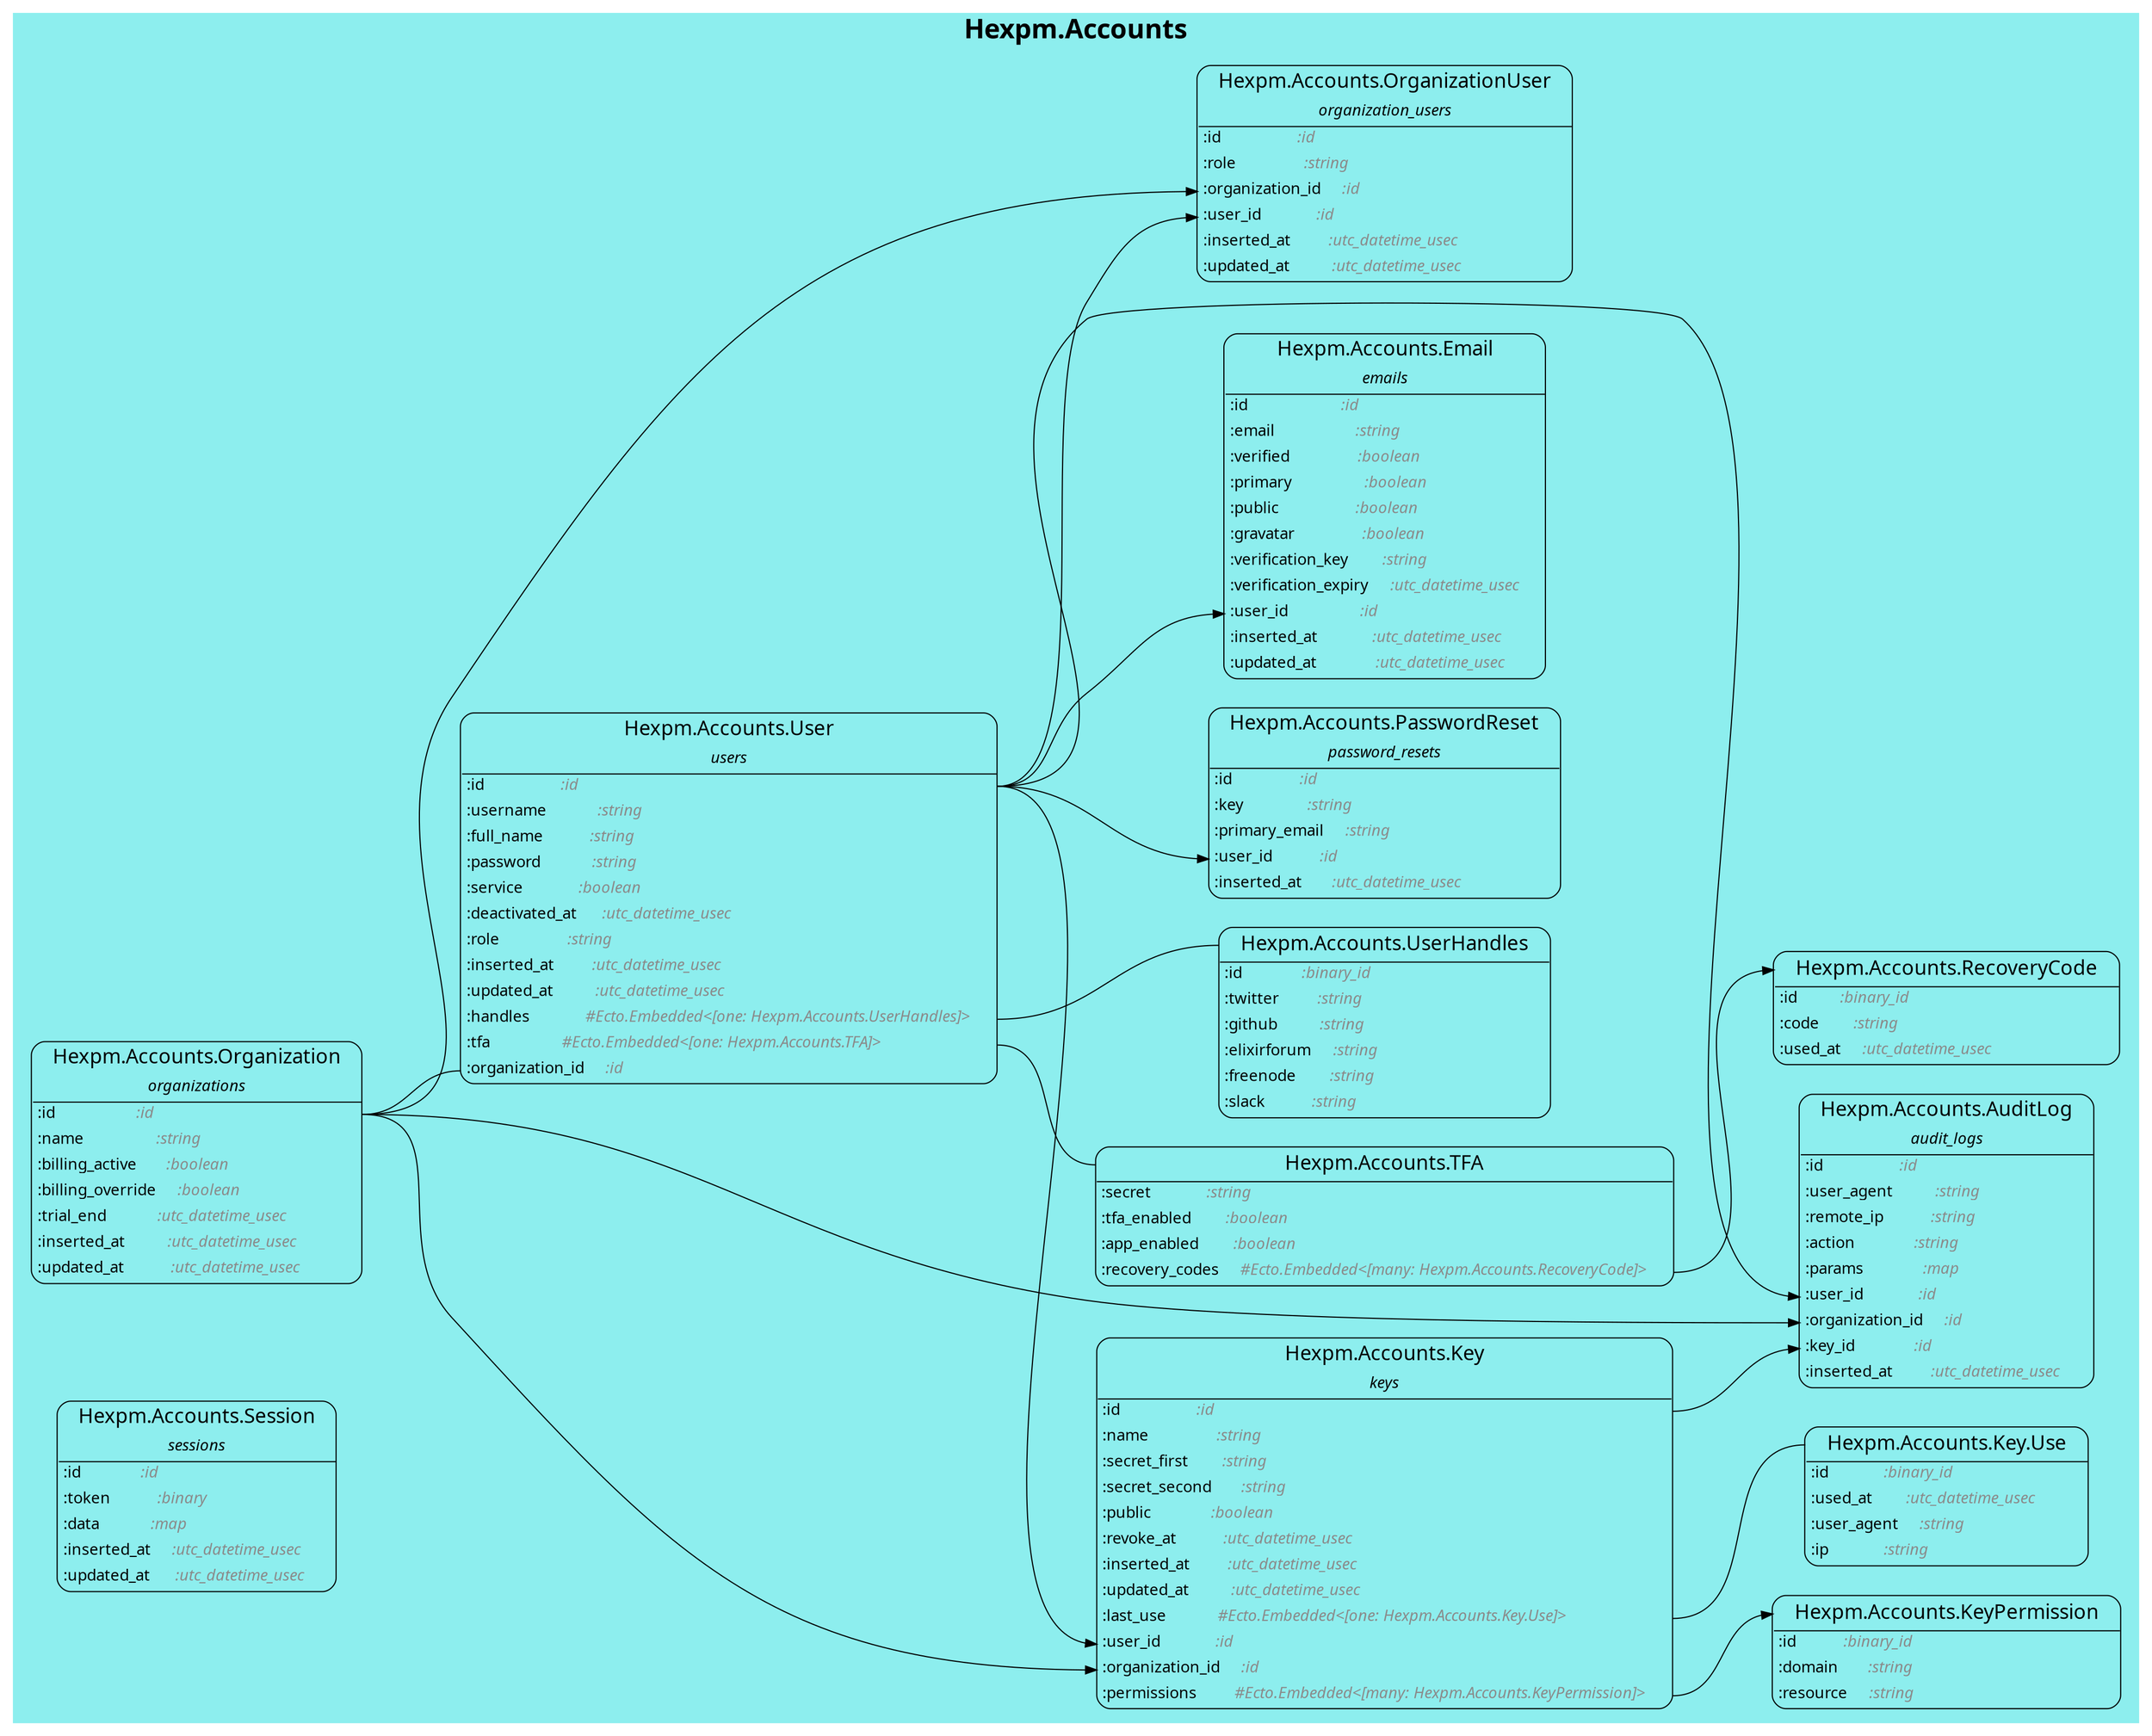 digraph {
  ranksep=1.0; rankdir=LR;
  node [shape = none, fontname="Roboto Mono"];
  
  subgraph "cluster_Hexpm.Accounts" {
    style=filled
    fontname="Roboto Mono"
    color = "#8deeee"
    label = <<font point-size='24'><b>Hexpm.Accounts</b></font>>
    "Hexpm.Accounts.AuditLog" [label= <<table align='left' border='1' style='rounded' cellspacing='0' cellpadding='4' cellborder='0'><tr><td port='header@schema_module'><font point-size='18'>   Hexpm.Accounts.AuditLog   </font></td></tr><tr><td border='1' sides='b' colspan='2'><font point-size='14'><i>audit_logs</i></font></td></tr><tr><td align='left' port='field@id'>:id                  <i><font color='gray54'>:id                    </font></i></td></tr><tr><td align='left' port='field@user_agent'>:user_agent          <i><font color='gray54'>:string                </font></i></td></tr><tr><td align='left' port='field@remote_ip'>:remote_ip           <i><font color='gray54'>:string                </font></i></td></tr><tr><td align='left' port='field@action'>:action              <i><font color='gray54'>:string                </font></i></td></tr><tr><td align='left' port='field@params'>:params              <i><font color='gray54'>:map                   </font></i></td></tr><tr><td align='left' port='field@user_id'>:user_id             <i><font color='gray54'>:id                    </font></i></td></tr><tr><td align='left' port='field@organization_id'>:organization_id     <i><font color='gray54'>:id                    </font></i></td></tr><tr><td align='left' port='field@key_id'>:key_id              <i><font color='gray54'>:id                    </font></i></td></tr><tr><td align='left' port='field@inserted_at'>:inserted_at         <i><font color='gray54'>:utc_datetime_usec     </font></i></td></tr></table>>]
  "Hexpm.Accounts.Email" [label= <<table align='left' border='1' style='rounded' cellspacing='0' cellpadding='4' cellborder='0'><tr><td port='header@schema_module'><font point-size='18'>   Hexpm.Accounts.Email   </font></td></tr><tr><td border='1' sides='b' colspan='2'><font point-size='14'><i>emails</i></font></td></tr><tr><td align='left' port='field@id'>:id                      <i><font color='gray54'>:id                    </font></i></td></tr><tr><td align='left' port='field@email'>:email                   <i><font color='gray54'>:string                </font></i></td></tr><tr><td align='left' port='field@verified'>:verified                <i><font color='gray54'>:boolean               </font></i></td></tr><tr><td align='left' port='field@primary'>:primary                 <i><font color='gray54'>:boolean               </font></i></td></tr><tr><td align='left' port='field@public'>:public                  <i><font color='gray54'>:boolean               </font></i></td></tr><tr><td align='left' port='field@gravatar'>:gravatar                <i><font color='gray54'>:boolean               </font></i></td></tr><tr><td align='left' port='field@verification_key'>:verification_key        <i><font color='gray54'>:string                </font></i></td></tr><tr><td align='left' port='field@verification_expiry'>:verification_expiry     <i><font color='gray54'>:utc_datetime_usec     </font></i></td></tr><tr><td align='left' port='field@user_id'>:user_id                 <i><font color='gray54'>:id                    </font></i></td></tr><tr><td align='left' port='field@inserted_at'>:inserted_at             <i><font color='gray54'>:utc_datetime_usec     </font></i></td></tr><tr><td align='left' port='field@updated_at'>:updated_at              <i><font color='gray54'>:utc_datetime_usec     </font></i></td></tr></table>>]
  "Hexpm.Accounts.Key" [label= <<table align='left' border='1' style='rounded' cellspacing='0' cellpadding='4' cellborder='0'><tr><td port='header@schema_module'><font point-size='18'>   Hexpm.Accounts.Key   </font></td></tr><tr><td border='1' sides='b' colspan='2'><font point-size='14'><i>keys</i></font></td></tr><tr><td align='left' port='field@id'>:id                  <i><font color='gray54'>:id                                                      </font></i></td></tr><tr><td align='left' port='field@name'>:name                <i><font color='gray54'>:string                                                  </font></i></td></tr><tr><td align='left' port='field@secret_first'>:secret_first        <i><font color='gray54'>:string                                                  </font></i></td></tr><tr><td align='left' port='field@secret_second'>:secret_second       <i><font color='gray54'>:string                                                  </font></i></td></tr><tr><td align='left' port='field@public'>:public              <i><font color='gray54'>:boolean                                                 </font></i></td></tr><tr><td align='left' port='field@revoke_at'>:revoke_at           <i><font color='gray54'>:utc_datetime_usec                                       </font></i></td></tr><tr><td align='left' port='field@inserted_at'>:inserted_at         <i><font color='gray54'>:utc_datetime_usec                                       </font></i></td></tr><tr><td align='left' port='field@updated_at'>:updated_at          <i><font color='gray54'>:utc_datetime_usec                                       </font></i></td></tr><tr><td align='left' port='field@last_use'>:last_use            <i><font color='gray54'>#Ecto.Embedded&lt;[one: Hexpm.Accounts.Key.Use]&gt;            </font></i></td></tr><tr><td align='left' port='field@user_id'>:user_id             <i><font color='gray54'>:id                                                      </font></i></td></tr><tr><td align='left' port='field@organization_id'>:organization_id     <i><font color='gray54'>:id                                                      </font></i></td></tr><tr><td align='left' port='field@permissions'>:permissions         <i><font color='gray54'>#Ecto.Embedded&lt;[many: Hexpm.Accounts.KeyPermission]&gt;     </font></i></td></tr></table>>]
  "Hexpm.Accounts.Key.Use" [label= <<table align='left' border='1' style='rounded' cellspacing='0' cellpadding='4' cellborder='0'><tr><td border='1' sides='b' colspan='2' port='header@schema_module'><font point-size='18'>   Hexpm.Accounts.Key.Use   </font></td></tr><tr><td align='left' port='field@id'>:id             <i><font color='gray54'>:binary_id             </font></i></td></tr><tr><td align='left' port='field@used_at'>:used_at        <i><font color='gray54'>:utc_datetime_usec     </font></i></td></tr><tr><td align='left' port='field@user_agent'>:user_agent     <i><font color='gray54'>:string                </font></i></td></tr><tr><td align='left' port='field@ip'>:ip             <i><font color='gray54'>:string                </font></i></td></tr></table>>]
  "Hexpm.Accounts.KeyPermission" [label= <<table align='left' border='1' style='rounded' cellspacing='0' cellpadding='4' cellborder='0'><tr><td border='1' sides='b' colspan='2' port='header@schema_module'><font point-size='18'>   Hexpm.Accounts.KeyPermission   </font></td></tr><tr><td align='left' port='field@id'>:id           <i><font color='gray54'>:binary_id     </font></i></td></tr><tr><td align='left' port='field@domain'>:domain       <i><font color='gray54'>:string        </font></i></td></tr><tr><td align='left' port='field@resource'>:resource     <i><font color='gray54'>:string        </font></i></td></tr></table>>]
  "Hexpm.Accounts.Organization" [label= <<table align='left' border='1' style='rounded' cellspacing='0' cellpadding='4' cellborder='0'><tr><td port='header@schema_module'><font point-size='18'>   Hexpm.Accounts.Organization   </font></td></tr><tr><td border='1' sides='b' colspan='2'><font point-size='14'><i>organizations</i></font></td></tr><tr><td align='left' port='field@id'>:id                   <i><font color='gray54'>:id                    </font></i></td></tr><tr><td align='left' port='field@name'>:name                 <i><font color='gray54'>:string                </font></i></td></tr><tr><td align='left' port='field@billing_active'>:billing_active       <i><font color='gray54'>:boolean               </font></i></td></tr><tr><td align='left' port='field@billing_override'>:billing_override     <i><font color='gray54'>:boolean               </font></i></td></tr><tr><td align='left' port='field@trial_end'>:trial_end            <i><font color='gray54'>:utc_datetime_usec     </font></i></td></tr><tr><td align='left' port='field@inserted_at'>:inserted_at          <i><font color='gray54'>:utc_datetime_usec     </font></i></td></tr><tr><td align='left' port='field@updated_at'>:updated_at           <i><font color='gray54'>:utc_datetime_usec     </font></i></td></tr></table>>]
  "Hexpm.Accounts.OrganizationUser" [label= <<table align='left' border='1' style='rounded' cellspacing='0' cellpadding='4' cellborder='0'><tr><td port='header@schema_module'><font point-size='18'>   Hexpm.Accounts.OrganizationUser   </font></td></tr><tr><td border='1' sides='b' colspan='2'><font point-size='14'><i>organization_users</i></font></td></tr><tr><td align='left' port='field@id'>:id                  <i><font color='gray54'>:id                    </font></i></td></tr><tr><td align='left' port='field@role'>:role                <i><font color='gray54'>:string                </font></i></td></tr><tr><td align='left' port='field@organization_id'>:organization_id     <i><font color='gray54'>:id                    </font></i></td></tr><tr><td align='left' port='field@user_id'>:user_id             <i><font color='gray54'>:id                    </font></i></td></tr><tr><td align='left' port='field@inserted_at'>:inserted_at         <i><font color='gray54'>:utc_datetime_usec     </font></i></td></tr><tr><td align='left' port='field@updated_at'>:updated_at          <i><font color='gray54'>:utc_datetime_usec     </font></i></td></tr></table>>]
  "Hexpm.Accounts.PasswordReset" [label= <<table align='left' border='1' style='rounded' cellspacing='0' cellpadding='4' cellborder='0'><tr><td port='header@schema_module'><font point-size='18'>   Hexpm.Accounts.PasswordReset   </font></td></tr><tr><td border='1' sides='b' colspan='2'><font point-size='14'><i>password_resets</i></font></td></tr><tr><td align='left' port='field@id'>:id                <i><font color='gray54'>:id                    </font></i></td></tr><tr><td align='left' port='field@key'>:key               <i><font color='gray54'>:string                </font></i></td></tr><tr><td align='left' port='field@primary_email'>:primary_email     <i><font color='gray54'>:string                </font></i></td></tr><tr><td align='left' port='field@user_id'>:user_id           <i><font color='gray54'>:id                    </font></i></td></tr><tr><td align='left' port='field@inserted_at'>:inserted_at       <i><font color='gray54'>:utc_datetime_usec     </font></i></td></tr></table>>]
  "Hexpm.Accounts.RecoveryCode" [label= <<table align='left' border='1' style='rounded' cellspacing='0' cellpadding='4' cellborder='0'><tr><td border='1' sides='b' colspan='2' port='header@schema_module'><font point-size='18'>   Hexpm.Accounts.RecoveryCode   </font></td></tr><tr><td align='left' port='field@id'>:id          <i><font color='gray54'>:binary_id             </font></i></td></tr><tr><td align='left' port='field@code'>:code        <i><font color='gray54'>:string                </font></i></td></tr><tr><td align='left' port='field@used_at'>:used_at     <i><font color='gray54'>:utc_datetime_usec     </font></i></td></tr></table>>]
  "Hexpm.Accounts.Session" [label= <<table align='left' border='1' style='rounded' cellspacing='0' cellpadding='4' cellborder='0'><tr><td port='header@schema_module'><font point-size='18'>   Hexpm.Accounts.Session   </font></td></tr><tr><td border='1' sides='b' colspan='2'><font point-size='14'><i>sessions</i></font></td></tr><tr><td align='left' port='field@id'>:id              <i><font color='gray54'>:id                    </font></i></td></tr><tr><td align='left' port='field@token'>:token           <i><font color='gray54'>:binary                </font></i></td></tr><tr><td align='left' port='field@data'>:data            <i><font color='gray54'>:map                   </font></i></td></tr><tr><td align='left' port='field@inserted_at'>:inserted_at     <i><font color='gray54'>:utc_datetime_usec     </font></i></td></tr><tr><td align='left' port='field@updated_at'>:updated_at      <i><font color='gray54'>:utc_datetime_usec     </font></i></td></tr></table>>]
  "Hexpm.Accounts.TFA" [label= <<table align='left' border='1' style='rounded' cellspacing='0' cellpadding='4' cellborder='0'><tr><td border='1' sides='b' colspan='2' port='header@schema_module'><font point-size='18'>   Hexpm.Accounts.TFA   </font></td></tr><tr><td align='left' port='field@secret'>:secret             <i><font color='gray54'>:string                                                 </font></i></td></tr><tr><td align='left' port='field@tfa_enabled'>:tfa_enabled        <i><font color='gray54'>:boolean                                                </font></i></td></tr><tr><td align='left' port='field@app_enabled'>:app_enabled        <i><font color='gray54'>:boolean                                                </font></i></td></tr><tr><td align='left' port='field@recovery_codes'>:recovery_codes     <i><font color='gray54'>#Ecto.Embedded&lt;[many: Hexpm.Accounts.RecoveryCode]&gt;     </font></i></td></tr></table>>]
  "Hexpm.Accounts.User" [label= <<table align='left' border='1' style='rounded' cellspacing='0' cellpadding='4' cellborder='0'><tr><td port='header@schema_module'><font point-size='18'>   Hexpm.Accounts.User   </font></td></tr><tr><td border='1' sides='b' colspan='2'><font point-size='14'><i>users</i></font></td></tr><tr><td align='left' port='field@id'>:id                  <i><font color='gray54'>:id                                                   </font></i></td></tr><tr><td align='left' port='field@username'>:username            <i><font color='gray54'>:string                                               </font></i></td></tr><tr><td align='left' port='field@full_name'>:full_name           <i><font color='gray54'>:string                                               </font></i></td></tr><tr><td align='left' port='field@password'>:password            <i><font color='gray54'>:string                                               </font></i></td></tr><tr><td align='left' port='field@service'>:service             <i><font color='gray54'>:boolean                                              </font></i></td></tr><tr><td align='left' port='field@deactivated_at'>:deactivated_at      <i><font color='gray54'>:utc_datetime_usec                                    </font></i></td></tr><tr><td align='left' port='field@role'>:role                <i><font color='gray54'>:string                                               </font></i></td></tr><tr><td align='left' port='field@inserted_at'>:inserted_at         <i><font color='gray54'>:utc_datetime_usec                                    </font></i></td></tr><tr><td align='left' port='field@updated_at'>:updated_at          <i><font color='gray54'>:utc_datetime_usec                                    </font></i></td></tr><tr><td align='left' port='field@handles'>:handles             <i><font color='gray54'>#Ecto.Embedded&lt;[one: Hexpm.Accounts.UserHandles]&gt;     </font></i></td></tr><tr><td align='left' port='field@tfa'>:tfa                 <i><font color='gray54'>#Ecto.Embedded&lt;[one: Hexpm.Accounts.TFA]&gt;             </font></i></td></tr><tr><td align='left' port='field@organization_id'>:organization_id     <i><font color='gray54'>:id                                                   </font></i></td></tr></table>>]
  "Hexpm.Accounts.UserHandles" [label= <<table align='left' border='1' style='rounded' cellspacing='0' cellpadding='4' cellborder='0'><tr><td border='1' sides='b' colspan='2' port='header@schema_module'><font point-size='18'>   Hexpm.Accounts.UserHandles   </font></td></tr><tr><td align='left' port='field@id'>:id              <i><font color='gray54'>:binary_id     </font></i></td></tr><tr><td align='left' port='field@twitter'>:twitter         <i><font color='gray54'>:string        </font></i></td></tr><tr><td align='left' port='field@github'>:github          <i><font color='gray54'>:string        </font></i></td></tr><tr><td align='left' port='field@elixirforum'>:elixirforum     <i><font color='gray54'>:string        </font></i></td></tr><tr><td align='left' port='field@freenode'>:freenode        <i><font color='gray54'>:string        </font></i></td></tr><tr><td align='left' port='field@slack'>:slack           <i><font color='gray54'>:string        </font></i></td></tr></table>>]
  }

  "Hexpm.Accounts.TFA":"field@recovery_codes":e -> "Hexpm.Accounts.RecoveryCode":"header@schema_module":w
  "Hexpm.Accounts.Key":"field@id":e -> "Hexpm.Accounts.AuditLog":"field@key_id":w
  "Hexpm.Accounts.Key":"field@last_use":e -> "Hexpm.Accounts.Key.Use":"header@schema_module":w [dir=none]
  "Hexpm.Accounts.Key":"field@permissions":e -> "Hexpm.Accounts.KeyPermission":"header@schema_module":w
  "Hexpm.Accounts.Organization":"field@id":e -> "Hexpm.Accounts.AuditLog":"field@organization_id":w
  "Hexpm.Accounts.Organization":"field@id":e -> "Hexpm.Accounts.Key":"field@organization_id":w
  "Hexpm.Accounts.Organization":"field@id":e -> "Hexpm.Accounts.OrganizationUser":"field@organization_id":w
  "Hexpm.Accounts.Organization":"field@id":e -> "Hexpm.Accounts.User":"field@organization_id":w [dir=none]
  "Hexpm.Accounts.User":"field@handles":e -> "Hexpm.Accounts.UserHandles":"header@schema_module":w [dir=none]
  "Hexpm.Accounts.User":"field@id":e -> "Hexpm.Accounts.AuditLog":"field@user_id":w
  "Hexpm.Accounts.User":"field@id":e -> "Hexpm.Accounts.Email":"field@user_id":w
  "Hexpm.Accounts.User":"field@id":e -> "Hexpm.Accounts.Key":"field@user_id":w
  "Hexpm.Accounts.User":"field@id":e -> "Hexpm.Accounts.OrganizationUser":"field@user_id":w
  "Hexpm.Accounts.User":"field@id":e -> "Hexpm.Accounts.PasswordReset":"field@user_id":w
  "Hexpm.Accounts.User":"field@tfa":e -> "Hexpm.Accounts.TFA":"header@schema_module":w [dir=none]
}
